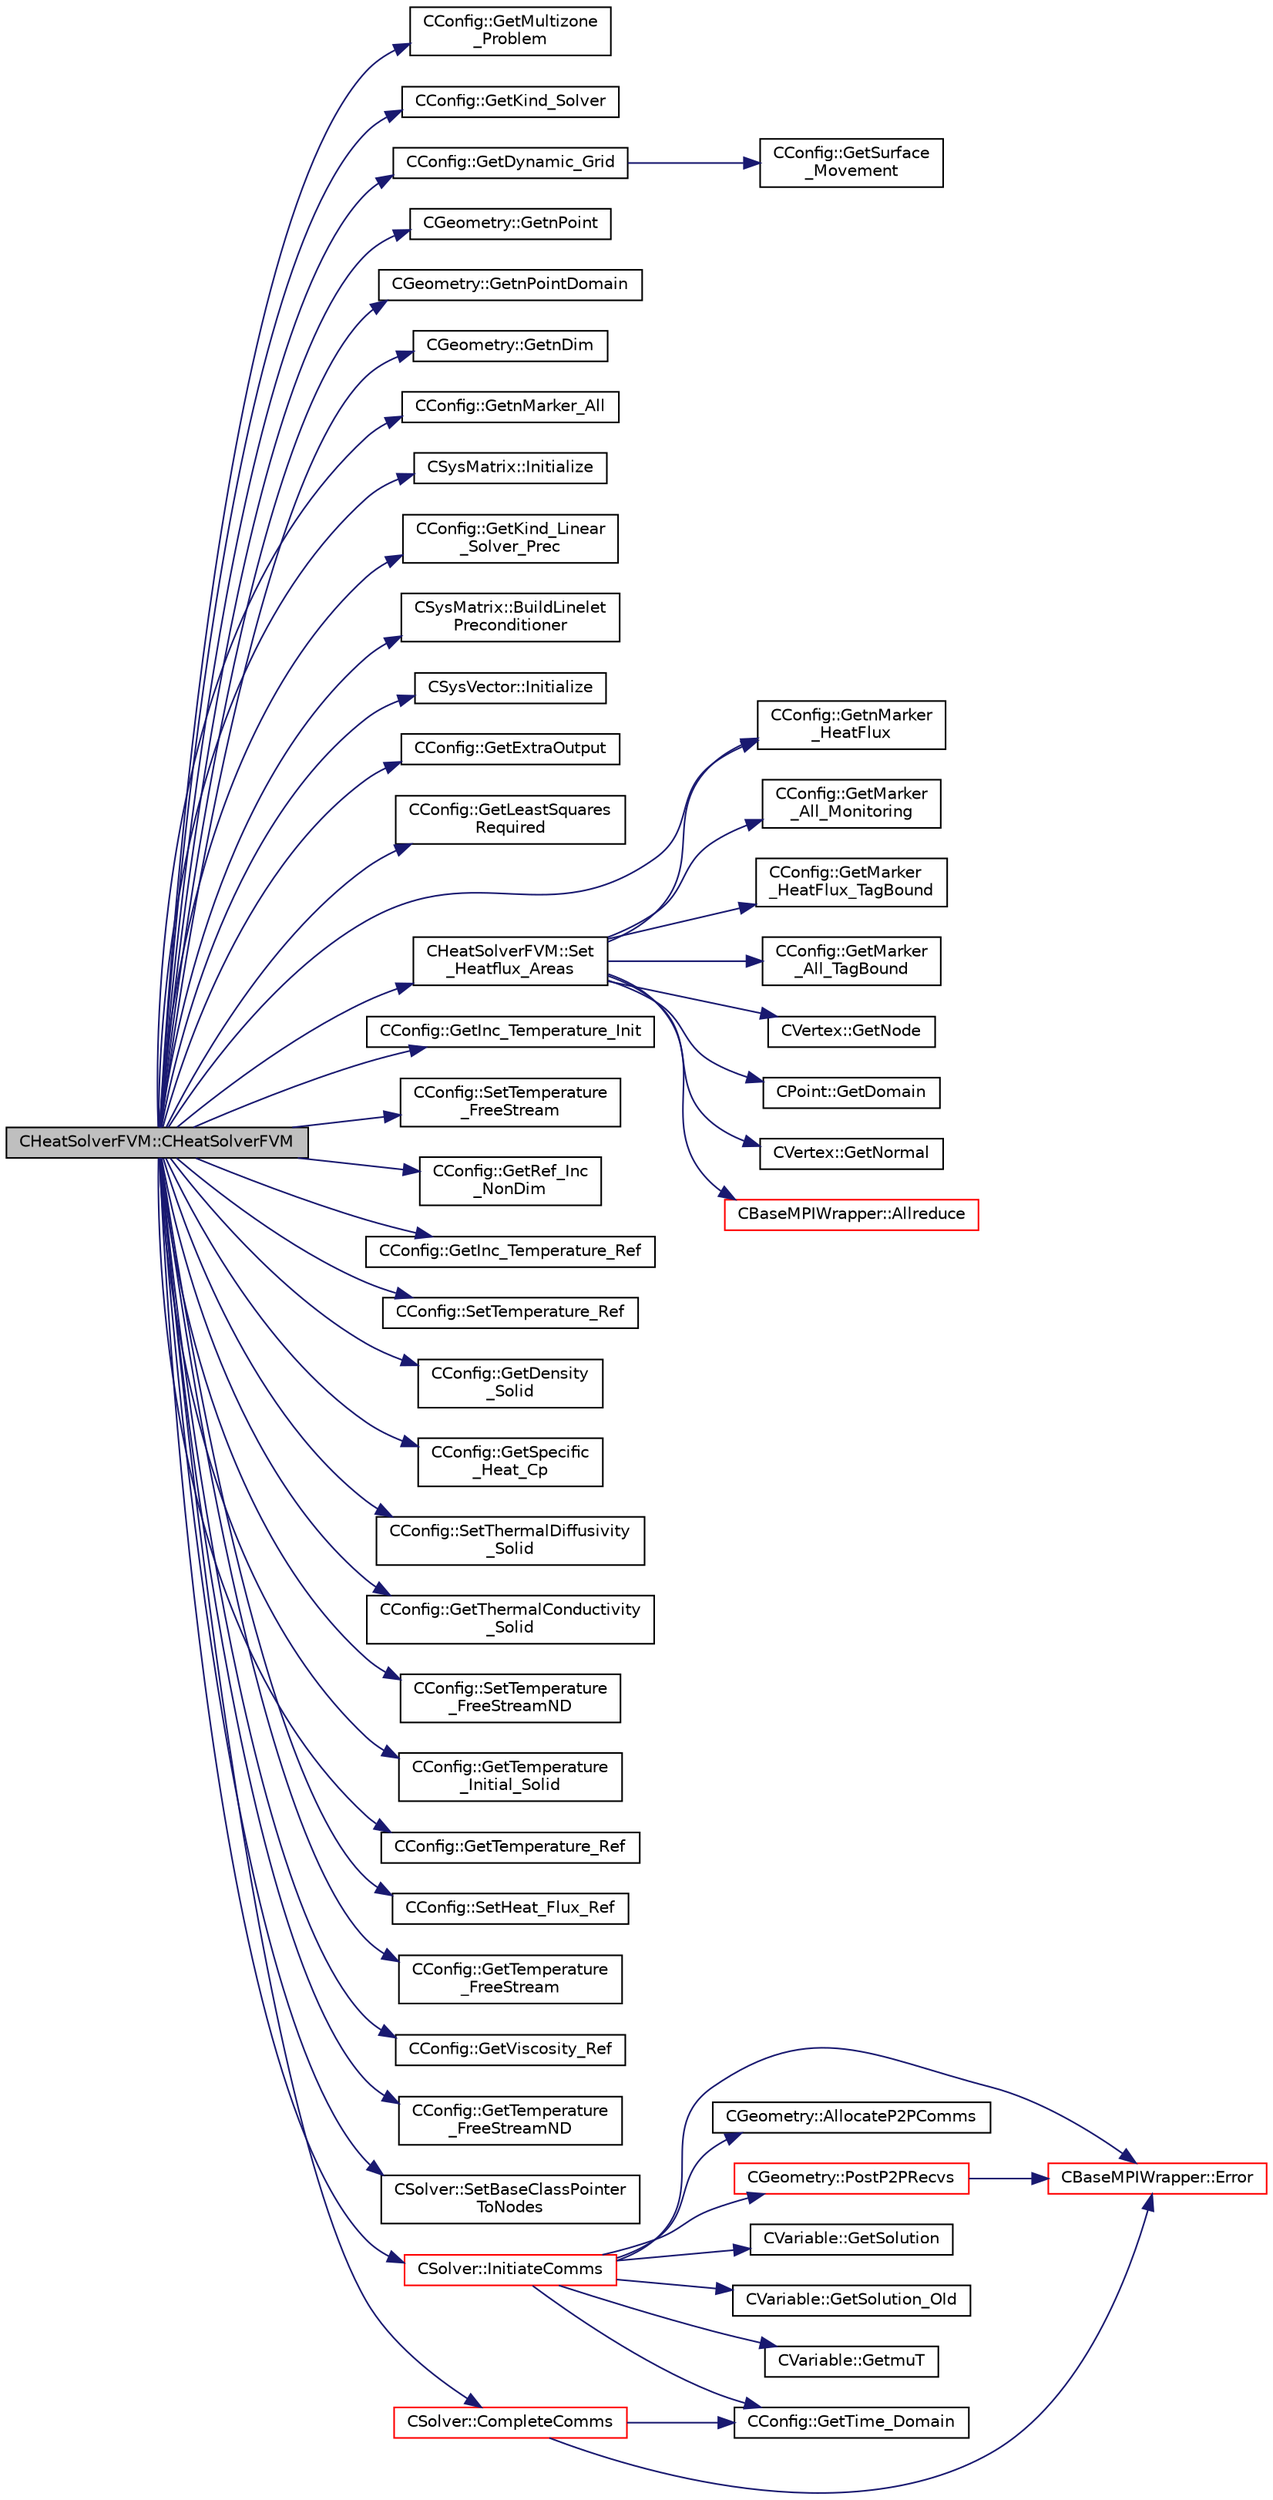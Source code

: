 digraph "CHeatSolverFVM::CHeatSolverFVM"
{
  edge [fontname="Helvetica",fontsize="10",labelfontname="Helvetica",labelfontsize="10"];
  node [fontname="Helvetica",fontsize="10",shape=record];
  rankdir="LR";
  Node2 [label="CHeatSolverFVM::CHeatSolverFVM",height=0.2,width=0.4,color="black", fillcolor="grey75", style="filled", fontcolor="black"];
  Node2 -> Node3 [color="midnightblue",fontsize="10",style="solid",fontname="Helvetica"];
  Node3 [label="CConfig::GetMultizone\l_Problem",height=0.2,width=0.4,color="black", fillcolor="white", style="filled",URL="$class_c_config.html#ad9233b666b21e43c18592925be61cc9b",tooltip="Get whether the simulation we are running is a multizone simulation. "];
  Node2 -> Node4 [color="midnightblue",fontsize="10",style="solid",fontname="Helvetica"];
  Node4 [label="CConfig::GetKind_Solver",height=0.2,width=0.4,color="black", fillcolor="white", style="filled",URL="$class_c_config.html#a0e2628fc803f14ec6179427ee02e8655",tooltip="Governing equations of the flow (it can be different from the run time equation). ..."];
  Node2 -> Node5 [color="midnightblue",fontsize="10",style="solid",fontname="Helvetica"];
  Node5 [label="CConfig::GetDynamic_Grid",height=0.2,width=0.4,color="black", fillcolor="white", style="filled",URL="$class_c_config.html#aec128f3c410ba39efff14e6e4ae2db13",tooltip="Get information about dynamic grids. "];
  Node5 -> Node6 [color="midnightblue",fontsize="10",style="solid",fontname="Helvetica"];
  Node6 [label="CConfig::GetSurface\l_Movement",height=0.2,width=0.4,color="black", fillcolor="white", style="filled",URL="$class_c_config.html#a67dbc09d0ad95072023d7f356333d6c8",tooltip="Get information about deforming markers. "];
  Node2 -> Node7 [color="midnightblue",fontsize="10",style="solid",fontname="Helvetica"];
  Node7 [label="CGeometry::GetnPoint",height=0.2,width=0.4,color="black", fillcolor="white", style="filled",URL="$class_c_geometry.html#aa68b666b38f4d2c7021736ae86940f44",tooltip="Get number of points. "];
  Node2 -> Node8 [color="midnightblue",fontsize="10",style="solid",fontname="Helvetica"];
  Node8 [label="CGeometry::GetnPointDomain",height=0.2,width=0.4,color="black", fillcolor="white", style="filled",URL="$class_c_geometry.html#a4fc7de3bff7b6f8c35717016d6f8fcb2",tooltip="Get number of real points (that belong to the domain). "];
  Node2 -> Node9 [color="midnightblue",fontsize="10",style="solid",fontname="Helvetica"];
  Node9 [label="CGeometry::GetnDim",height=0.2,width=0.4,color="black", fillcolor="white", style="filled",URL="$class_c_geometry.html#a2af01006c0c4f74ba089582f1a3587fe",tooltip="Get number of coordinates. "];
  Node2 -> Node10 [color="midnightblue",fontsize="10",style="solid",fontname="Helvetica"];
  Node10 [label="CConfig::GetnMarker_All",height=0.2,width=0.4,color="black", fillcolor="white", style="filled",URL="$class_c_config.html#a300c4884edfc0c2acf395036439004f4",tooltip="Get the total number of boundary markers including send/receive domains. "];
  Node2 -> Node11 [color="midnightblue",fontsize="10",style="solid",fontname="Helvetica"];
  Node11 [label="CSysMatrix::Initialize",height=0.2,width=0.4,color="black", fillcolor="white", style="filled",URL="$class_c_sys_matrix.html#a26223555fd7147cfd6309a8030d40209",tooltip="Initializes sparse matrix system. "];
  Node2 -> Node12 [color="midnightblue",fontsize="10",style="solid",fontname="Helvetica"];
  Node12 [label="CConfig::GetKind_Linear\l_Solver_Prec",height=0.2,width=0.4,color="black", fillcolor="white", style="filled",URL="$class_c_config.html#a7c90d0e45bdd5e1fd059ed6778a5f1ee",tooltip="Get the kind of preconditioner for the implicit solver. "];
  Node2 -> Node13 [color="midnightblue",fontsize="10",style="solid",fontname="Helvetica"];
  Node13 [label="CSysMatrix::BuildLinelet\lPreconditioner",height=0.2,width=0.4,color="black", fillcolor="white", style="filled",URL="$class_c_sys_matrix.html#a0d094c6730c675d6c4b4c6eb5abff3fd",tooltip="Build the Linelet preconditioner. "];
  Node2 -> Node14 [color="midnightblue",fontsize="10",style="solid",fontname="Helvetica"];
  Node14 [label="CSysVector::Initialize",height=0.2,width=0.4,color="black", fillcolor="white", style="filled",URL="$class_c_sys_vector.html#a2b0568c6a0e39591ac7ab0e1e91ce10c",tooltip="Initialize the class. "];
  Node2 -> Node15 [color="midnightblue",fontsize="10",style="solid",fontname="Helvetica"];
  Node15 [label="CConfig::GetExtraOutput",height=0.2,width=0.4,color="black", fillcolor="white", style="filled",URL="$class_c_config.html#a24185ddcb4d61cbd0e4dcbbe2ae14d80",tooltip="Creates a tecplot file to visualize the partition made by the DDC software. "];
  Node2 -> Node16 [color="midnightblue",fontsize="10",style="solid",fontname="Helvetica"];
  Node16 [label="CConfig::GetLeastSquares\lRequired",height=0.2,width=0.4,color="black", fillcolor="white", style="filled",URL="$class_c_config.html#afdc8329b2af30084c114199a1543b541",tooltip="Get flag for whether a least-squares gradient method is being applied. "];
  Node2 -> Node17 [color="midnightblue",fontsize="10",style="solid",fontname="Helvetica"];
  Node17 [label="CConfig::GetnMarker\l_HeatFlux",height=0.2,width=0.4,color="black", fillcolor="white", style="filled",URL="$class_c_config.html#a32440bdf444c3187c2b45f6f6d509a86",tooltip="Get the total number of heat flux markers. "];
  Node2 -> Node18 [color="midnightblue",fontsize="10",style="solid",fontname="Helvetica"];
  Node18 [label="CHeatSolverFVM::Set\l_Heatflux_Areas",height=0.2,width=0.4,color="black", fillcolor="white", style="filled",URL="$class_c_heat_solver_f_v_m.html#a1746cdf2e4dadde9ec3ba0bae059d9a7",tooltip="A virtual member. "];
  Node18 -> Node17 [color="midnightblue",fontsize="10",style="solid",fontname="Helvetica"];
  Node18 -> Node19 [color="midnightblue",fontsize="10",style="solid",fontname="Helvetica"];
  Node19 [label="CConfig::GetMarker\l_All_Monitoring",height=0.2,width=0.4,color="black", fillcolor="white", style="filled",URL="$class_c_config.html#a942619938b389de95268bce31434c276",tooltip="Get the monitoring information for a marker val_marker. "];
  Node18 -> Node20 [color="midnightblue",fontsize="10",style="solid",fontname="Helvetica"];
  Node20 [label="CConfig::GetMarker\l_HeatFlux_TagBound",height=0.2,width=0.4,color="black", fillcolor="white", style="filled",URL="$class_c_config.html#ae6abb511ad2253421790537537101753",tooltip="Get the name of the surface defined in the geometry file. "];
  Node18 -> Node21 [color="midnightblue",fontsize="10",style="solid",fontname="Helvetica"];
  Node21 [label="CConfig::GetMarker\l_All_TagBound",height=0.2,width=0.4,color="black", fillcolor="white", style="filled",URL="$class_c_config.html#a967e969a3beb24bb6e57d7036af003be",tooltip="Get the index of the surface defined in the geometry file. "];
  Node18 -> Node22 [color="midnightblue",fontsize="10",style="solid",fontname="Helvetica"];
  Node22 [label="CVertex::GetNode",height=0.2,width=0.4,color="black", fillcolor="white", style="filled",URL="$class_c_vertex.html#a95c513bf927464157ed96b6c79779a1f",tooltip="Get the node of the vertex. "];
  Node18 -> Node23 [color="midnightblue",fontsize="10",style="solid",fontname="Helvetica"];
  Node23 [label="CPoint::GetDomain",height=0.2,width=0.4,color="black", fillcolor="white", style="filled",URL="$class_c_point.html#a1d7e22a60d4cfef356af1cba2bab3e55",tooltip="For parallel computation, its indicates if a point must be computed or not. "];
  Node18 -> Node24 [color="midnightblue",fontsize="10",style="solid",fontname="Helvetica"];
  Node24 [label="CVertex::GetNormal",height=0.2,width=0.4,color="black", fillcolor="white", style="filled",URL="$class_c_vertex.html#a0d289163c6f3384822fcb9ae86fc1c39",tooltip="Copy the the normal vector of a face. "];
  Node18 -> Node25 [color="midnightblue",fontsize="10",style="solid",fontname="Helvetica"];
  Node25 [label="CBaseMPIWrapper::Allreduce",height=0.2,width=0.4,color="red", fillcolor="white", style="filled",URL="$class_c_base_m_p_i_wrapper.html#a637b6fd917a8ca91ce748ba88e0d66b6"];
  Node2 -> Node27 [color="midnightblue",fontsize="10",style="solid",fontname="Helvetica"];
  Node27 [label="CConfig::GetInc_Temperature_Init",height=0.2,width=0.4,color="black", fillcolor="white", style="filled",URL="$class_c_config.html#a92e38e990d0bb19503e0e4d3ecaa5597",tooltip="Get the value of the initial temperature for incompressible flows. "];
  Node2 -> Node28 [color="midnightblue",fontsize="10",style="solid",fontname="Helvetica"];
  Node28 [label="CConfig::SetTemperature\l_FreeStream",height=0.2,width=0.4,color="black", fillcolor="white", style="filled",URL="$class_c_config.html#a5dd15f92f800bf0a8501daf65cbf24fd",tooltip="Set the Froude number for free surface problems. "];
  Node2 -> Node29 [color="midnightblue",fontsize="10",style="solid",fontname="Helvetica"];
  Node29 [label="CConfig::GetRef_Inc\l_NonDim",height=0.2,width=0.4,color="black", fillcolor="white", style="filled",URL="$class_c_config.html#a3b3de951a4f6c688c5d54b869301d7b7",tooltip="Get the kind of incompressible non-dimensionalization. "];
  Node2 -> Node30 [color="midnightblue",fontsize="10",style="solid",fontname="Helvetica"];
  Node30 [label="CConfig::GetInc_Temperature_Ref",height=0.2,width=0.4,color="black", fillcolor="white", style="filled",URL="$class_c_config.html#a00f244f6ec4da48874fca3fe63b4ec03",tooltip="Get the value of the reference temperature for custom incompressible non-dimensionalization. "];
  Node2 -> Node31 [color="midnightblue",fontsize="10",style="solid",fontname="Helvetica"];
  Node31 [label="CConfig::SetTemperature_Ref",height=0.2,width=0.4,color="black", fillcolor="white", style="filled",URL="$class_c_config.html#a86599996300e409cf4f474b8a061d906",tooltip="Set the reference temperature. "];
  Node2 -> Node32 [color="midnightblue",fontsize="10",style="solid",fontname="Helvetica"];
  Node32 [label="CConfig::GetDensity\l_Solid",height=0.2,width=0.4,color="black", fillcolor="white", style="filled",URL="$class_c_config.html#abdcc61f1a8497480834447acc74cb897",tooltip="Get the value of the solid density. "];
  Node2 -> Node33 [color="midnightblue",fontsize="10",style="solid",fontname="Helvetica"];
  Node33 [label="CConfig::GetSpecific\l_Heat_Cp",height=0.2,width=0.4,color="black", fillcolor="white", style="filled",URL="$class_c_config.html#a712ecbd9da6efeaccd98680b56c098d9",tooltip="Get the value of specific heat at constant pressure. "];
  Node2 -> Node34 [color="midnightblue",fontsize="10",style="solid",fontname="Helvetica"];
  Node34 [label="CConfig::SetThermalDiffusivity\l_Solid",height=0.2,width=0.4,color="black", fillcolor="white", style="filled",URL="$class_c_config.html#a12e78fda0e1065050ee8d6347bb9f1c7",tooltip="Set the thermal diffusivity for solids. "];
  Node2 -> Node35 [color="midnightblue",fontsize="10",style="solid",fontname="Helvetica"];
  Node35 [label="CConfig::GetThermalConductivity\l_Solid",height=0.2,width=0.4,color="black", fillcolor="white", style="filled",URL="$class_c_config.html#a140cf0d6d752400f2ee9345ba653c0fe",tooltip="Get the value of the thermal conductivity for solids. "];
  Node2 -> Node36 [color="midnightblue",fontsize="10",style="solid",fontname="Helvetica"];
  Node36 [label="CConfig::SetTemperature\l_FreeStreamND",height=0.2,width=0.4,color="black", fillcolor="white", style="filled",URL="$class_c_config.html#afaa9eb2373caea9d89df79ff693c4a0d",tooltip="Set the Froude number for free surface problems. "];
  Node2 -> Node37 [color="midnightblue",fontsize="10",style="solid",fontname="Helvetica"];
  Node37 [label="CConfig::GetTemperature\l_Initial_Solid",height=0.2,width=0.4,color="black", fillcolor="white", style="filled",URL="$class_c_config.html#aca18fd59d7c2ccf89165e3e43f07c514",tooltip="Get the temperature in solids at initial conditions. "];
  Node2 -> Node38 [color="midnightblue",fontsize="10",style="solid",fontname="Helvetica"];
  Node38 [label="CConfig::GetTemperature_Ref",height=0.2,width=0.4,color="black", fillcolor="white", style="filled",URL="$class_c_config.html#a8ec4a0951d9a432dadffad665a9892b3",tooltip="Get the value of the reference temperature for non-dimensionalization. "];
  Node2 -> Node39 [color="midnightblue",fontsize="10",style="solid",fontname="Helvetica"];
  Node39 [label="CConfig::SetHeat_Flux_Ref",height=0.2,width=0.4,color="black", fillcolor="white", style="filled",URL="$class_c_config.html#adc511f3aed377b0b1138d48cbcce9543",tooltip="Set the heat flux reference value. "];
  Node2 -> Node40 [color="midnightblue",fontsize="10",style="solid",fontname="Helvetica"];
  Node40 [label="CConfig::GetTemperature\l_FreeStream",height=0.2,width=0.4,color="black", fillcolor="white", style="filled",URL="$class_c_config.html#a85b0488628cfb289b5413a888fb7cb0c",tooltip="Get the value of the frestream temperature. "];
  Node2 -> Node41 [color="midnightblue",fontsize="10",style="solid",fontname="Helvetica"];
  Node41 [label="CConfig::GetViscosity_Ref",height=0.2,width=0.4,color="black", fillcolor="white", style="filled",URL="$class_c_config.html#adf48507f6200c50ac2e02f0d89bb3b59",tooltip="Get the value of the reference viscosity for non-dimensionalization. "];
  Node2 -> Node42 [color="midnightblue",fontsize="10",style="solid",fontname="Helvetica"];
  Node42 [label="CConfig::GetTemperature\l_FreeStreamND",height=0.2,width=0.4,color="black", fillcolor="white", style="filled",URL="$class_c_config.html#a00454cff9575acd21239959b4030b192",tooltip="Get the value of the non-dimensionalized freestream temperature. "];
  Node2 -> Node43 [color="midnightblue",fontsize="10",style="solid",fontname="Helvetica"];
  Node43 [label="CSolver::SetBaseClassPointer\lToNodes",height=0.2,width=0.4,color="black", fillcolor="white", style="filled",URL="$class_c_solver.html#ad982896202dae6e41bfd3568f597cf46",tooltip="Call this method to set \"base_nodes\" after the \"nodes\" variable of the derived solver is instantiated..."];
  Node2 -> Node44 [color="midnightblue",fontsize="10",style="solid",fontname="Helvetica"];
  Node44 [label="CSolver::InitiateComms",height=0.2,width=0.4,color="red", fillcolor="white", style="filled",URL="$class_c_solver.html#a68ef94bc50683bd1f1d750b4a8cb7351",tooltip="Routine to load a solver quantity into the data structures for MPI point-to-point communication and t..."];
  Node44 -> Node45 [color="midnightblue",fontsize="10",style="solid",fontname="Helvetica"];
  Node45 [label="CConfig::GetTime_Domain",height=0.2,width=0.4,color="black", fillcolor="white", style="filled",URL="$class_c_config.html#a6a11350b3c8d7577318be43cda6f7292",tooltip="Check if the multizone problem is solved for time domain. "];
  Node44 -> Node46 [color="midnightblue",fontsize="10",style="solid",fontname="Helvetica"];
  Node46 [label="CBaseMPIWrapper::Error",height=0.2,width=0.4,color="red", fillcolor="white", style="filled",URL="$class_c_base_m_p_i_wrapper.html#a04457c47629bda56704e6a8804833eeb"];
  Node44 -> Node48 [color="midnightblue",fontsize="10",style="solid",fontname="Helvetica"];
  Node48 [label="CGeometry::AllocateP2PComms",height=0.2,width=0.4,color="black", fillcolor="white", style="filled",URL="$class_c_geometry.html#ab8d78a9f4017431b7542e154f58a7e63",tooltip="Routine to allocate buffers for point-to-point MPI communications. Also called to dynamically realloc..."];
  Node44 -> Node49 [color="midnightblue",fontsize="10",style="solid",fontname="Helvetica"];
  Node49 [label="CGeometry::PostP2PRecvs",height=0.2,width=0.4,color="red", fillcolor="white", style="filled",URL="$class_c_geometry.html#a35dd847b43dad069e3d73e376a0f32fb",tooltip="Routine to launch non-blocking recvs only for all point-to-point communication with neighboring parti..."];
  Node49 -> Node46 [color="midnightblue",fontsize="10",style="solid",fontname="Helvetica"];
  Node44 -> Node51 [color="midnightblue",fontsize="10",style="solid",fontname="Helvetica"];
  Node51 [label="CVariable::GetSolution",height=0.2,width=0.4,color="black", fillcolor="white", style="filled",URL="$class_c_variable.html#a261483e39c23c1de7cb9aea7e917c121",tooltip="Get the solution. "];
  Node44 -> Node52 [color="midnightblue",fontsize="10",style="solid",fontname="Helvetica"];
  Node52 [label="CVariable::GetSolution_Old",height=0.2,width=0.4,color="black", fillcolor="white", style="filled",URL="$class_c_variable.html#a70a9df6b6cc631f9c3b9a3ef7b3ecfe4",tooltip="Get the old solution of the problem (Runge-Kutta method) "];
  Node44 -> Node53 [color="midnightblue",fontsize="10",style="solid",fontname="Helvetica"];
  Node53 [label="CVariable::GetmuT",height=0.2,width=0.4,color="black", fillcolor="white", style="filled",URL="$class_c_variable.html#ad35ee29420764dda0bbb574f7a7253e7",tooltip="Get the value of the eddy viscosity. "];
  Node2 -> Node74 [color="midnightblue",fontsize="10",style="solid",fontname="Helvetica"];
  Node74 [label="CSolver::CompleteComms",height=0.2,width=0.4,color="red", fillcolor="white", style="filled",URL="$class_c_solver.html#a8d3046ad54e177f0705a2bff99c1cf16",tooltip="Routine to complete the set of non-blocking communications launched by InitiateComms() and unpacking ..."];
  Node74 -> Node45 [color="midnightblue",fontsize="10",style="solid",fontname="Helvetica"];
  Node74 -> Node46 [color="midnightblue",fontsize="10",style="solid",fontname="Helvetica"];
}
